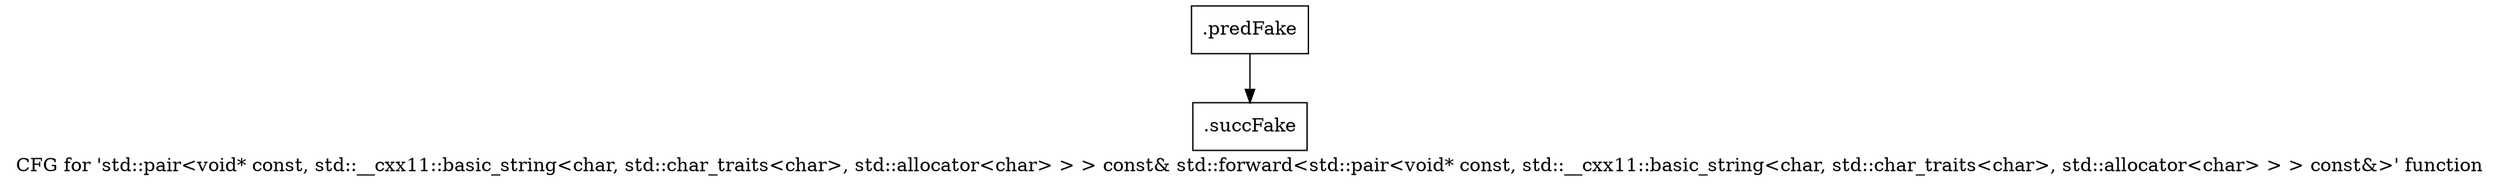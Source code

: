 digraph "CFG for 'std::pair\<void* const, std::__cxx11::basic_string\<char, std::char_traits\<char\>, std::allocator\<char\> \> \> const& std::forward\<std::pair\<void* const, std::__cxx11::basic_string\<char, std::char_traits\<char\>, std::allocator\<char\> \> \> const&\>' function" {
	label="CFG for 'std::pair\<void* const, std::__cxx11::basic_string\<char, std::char_traits\<char\>, std::allocator\<char\> \> \> const& std::forward\<std::pair\<void* const, std::__cxx11::basic_string\<char, std::char_traits\<char\>, std::allocator\<char\> \> \> const&\>' function";

	Node0x462e770 [shape=record,filename="",linenumber="",label="{.predFake}"];
	Node0x462e770 -> Node0x47c6d30[ callList="" memoryops="" filename="/media/miguel/NewVolume/Linux/Xilinx/Vitis_HLS/2020.2/tps/lnx64/gcc-6.2.0/lib/gcc/x86_64-pc-linux-gnu/6.2.0/../../../../include/c++/6.2.0/bits/move.h" execusionnum="2"];
	Node0x47c6d30 [shape=record,filename="/media/miguel/NewVolume/Linux/Xilinx/Vitis_HLS/2020.2/tps/lnx64/gcc-6.2.0/lib/gcc/x86_64-pc-linux-gnu/6.2.0/../../../../include/c++/6.2.0/bits/move.h",linenumber="77",label="{.succFake}"];
}
